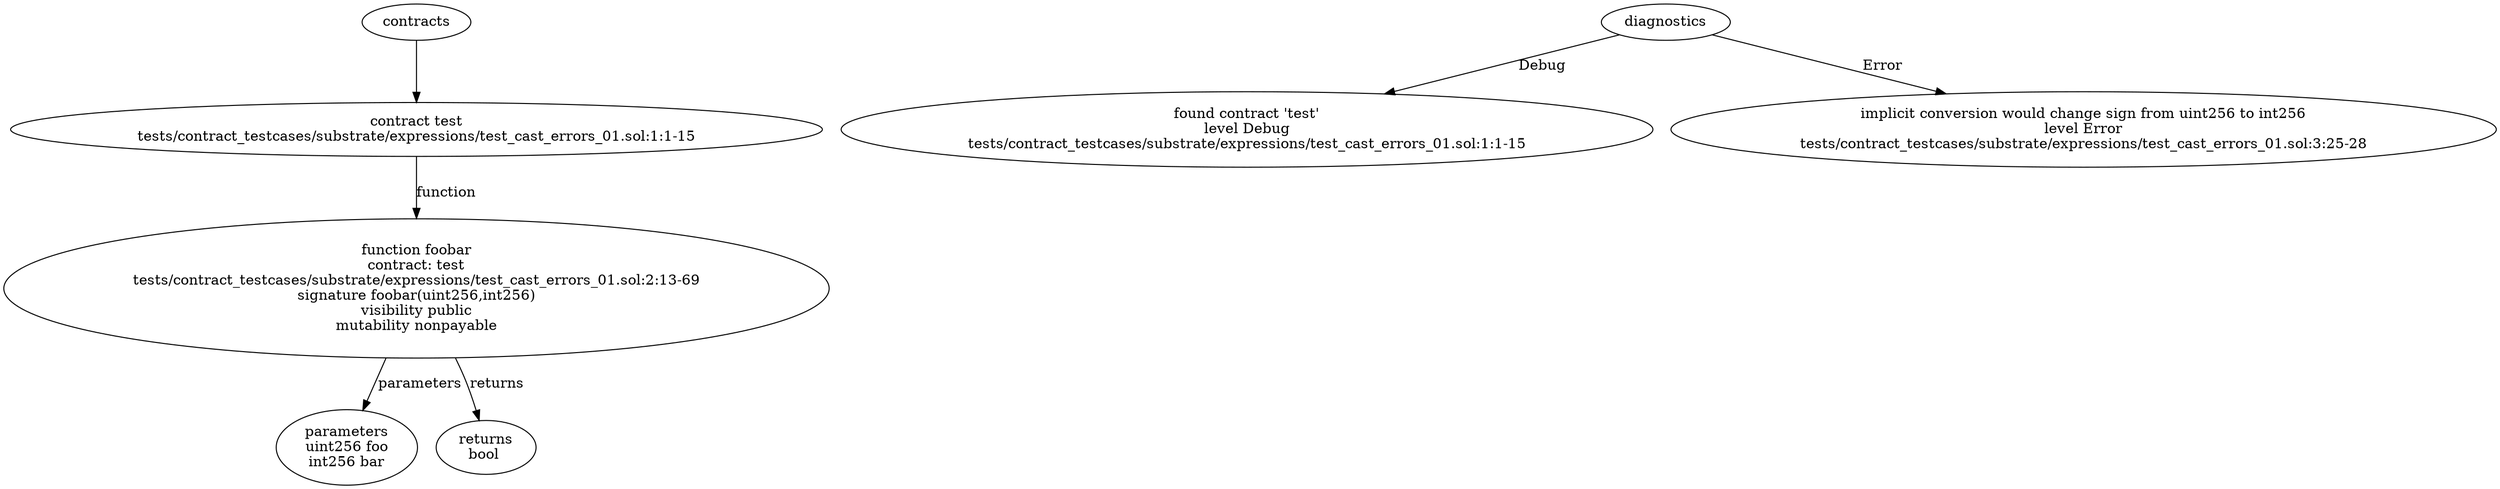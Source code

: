 strict digraph "tests/contract_testcases/substrate/expressions/test_cast_errors_01.sol" {
	contract [label="contract test\ntests/contract_testcases/substrate/expressions/test_cast_errors_01.sol:1:1-15"]
	foobar [label="function foobar\ncontract: test\ntests/contract_testcases/substrate/expressions/test_cast_errors_01.sol:2:13-69\nsignature foobar(uint256,int256)\nvisibility public\nmutability nonpayable"]
	parameters [label="parameters\nuint256 foo\nint256 bar"]
	returns [label="returns\nbool "]
	diagnostic [label="found contract 'test'\nlevel Debug\ntests/contract_testcases/substrate/expressions/test_cast_errors_01.sol:1:1-15"]
	diagnostic_7 [label="implicit conversion would change sign from uint256 to int256\nlevel Error\ntests/contract_testcases/substrate/expressions/test_cast_errors_01.sol:3:25-28"]
	contracts -> contract
	contract -> foobar [label="function"]
	foobar -> parameters [label="parameters"]
	foobar -> returns [label="returns"]
	diagnostics -> diagnostic [label="Debug"]
	diagnostics -> diagnostic_7 [label="Error"]
}
